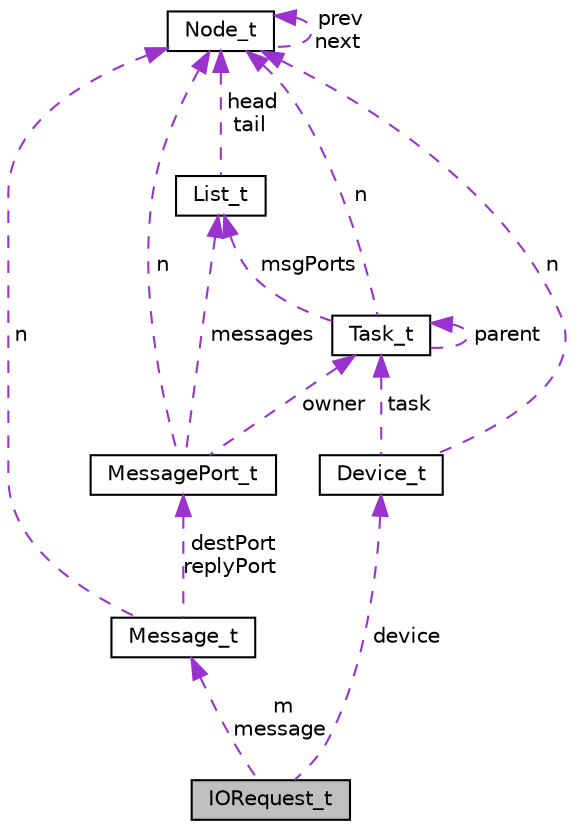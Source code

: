 digraph "IORequest_t"
{
  edge [fontname="Helvetica",fontsize="10",labelfontname="Helvetica",labelfontsize="10"];
  node [fontname="Helvetica",fontsize="10",shape=record];
  Node1 [label="IORequest_t",height=0.2,width=0.4,color="black", fillcolor="grey75", style="filled", fontcolor="black"];
  Node2 -> Node1 [dir="back",color="darkorchid3",fontsize="10",style="dashed",label=" m\nmessage" ,fontname="Helvetica"];
  Node2 [label="Message_t",height=0.2,width=0.4,color="black", fillcolor="white", style="filled",URL="$structMessage__t.html",tooltip="A message to be passed to a message port. "];
  Node3 -> Node2 [dir="back",color="darkorchid3",fontsize="10",style="dashed",label=" n" ,fontname="Helvetica"];
  Node3 [label="Node_t",height=0.2,width=0.4,color="black", fillcolor="white", style="filled",URL="$structNode__t.html",tooltip="A node in a doubly linked list. "];
  Node3 -> Node3 [dir="back",color="darkorchid3",fontsize="10",style="dashed",label=" prev\nnext" ,fontname="Helvetica"];
  Node4 -> Node2 [dir="back",color="darkorchid3",fontsize="10",style="dashed",label=" destPort\nreplyPort" ,fontname="Helvetica"];
  Node4 [label="MessagePort_t",height=0.2,width=0.4,color="black", fillcolor="white", style="filled",URL="$structMessagePort__t.html",tooltip="Facilitates passing of messages between tasks. "];
  Node5 -> Node4 [dir="back",color="darkorchid3",fontsize="10",style="dashed",label=" messages" ,fontname="Helvetica"];
  Node5 [label="List_t",height=0.2,width=0.4,color="black", fillcolor="white", style="filled",URL="$structList__t.html",tooltip="A doubly linked list. "];
  Node3 -> Node5 [dir="back",color="darkorchid3",fontsize="10",style="dashed",label=" head\ntail" ,fontname="Helvetica"];
  Node3 -> Node4 [dir="back",color="darkorchid3",fontsize="10",style="dashed",label=" n" ,fontname="Helvetica"];
  Node6 -> Node4 [dir="back",color="darkorchid3",fontsize="10",style="dashed",label=" owner" ,fontname="Helvetica"];
  Node6 [label="Task_t",height=0.2,width=0.4,color="black", fillcolor="white", style="filled",URL="$structTask__t.html"];
  Node5 -> Node6 [dir="back",color="darkorchid3",fontsize="10",style="dashed",label=" msgPorts" ,fontname="Helvetica"];
  Node3 -> Node6 [dir="back",color="darkorchid3",fontsize="10",style="dashed",label=" n" ,fontname="Helvetica"];
  Node6 -> Node6 [dir="back",color="darkorchid3",fontsize="10",style="dashed",label=" parent" ,fontname="Helvetica"];
  Node7 -> Node1 [dir="back",color="darkorchid3",fontsize="10",style="dashed",label=" device" ,fontname="Helvetica"];
  Node7 [label="Device_t",height=0.2,width=0.4,color="black", fillcolor="white", style="filled",URL="$structDevice__t.html"];
  Node3 -> Node7 [dir="back",color="darkorchid3",fontsize="10",style="dashed",label=" n" ,fontname="Helvetica"];
  Node6 -> Node7 [dir="back",color="darkorchid3",fontsize="10",style="dashed",label=" task" ,fontname="Helvetica"];
}
